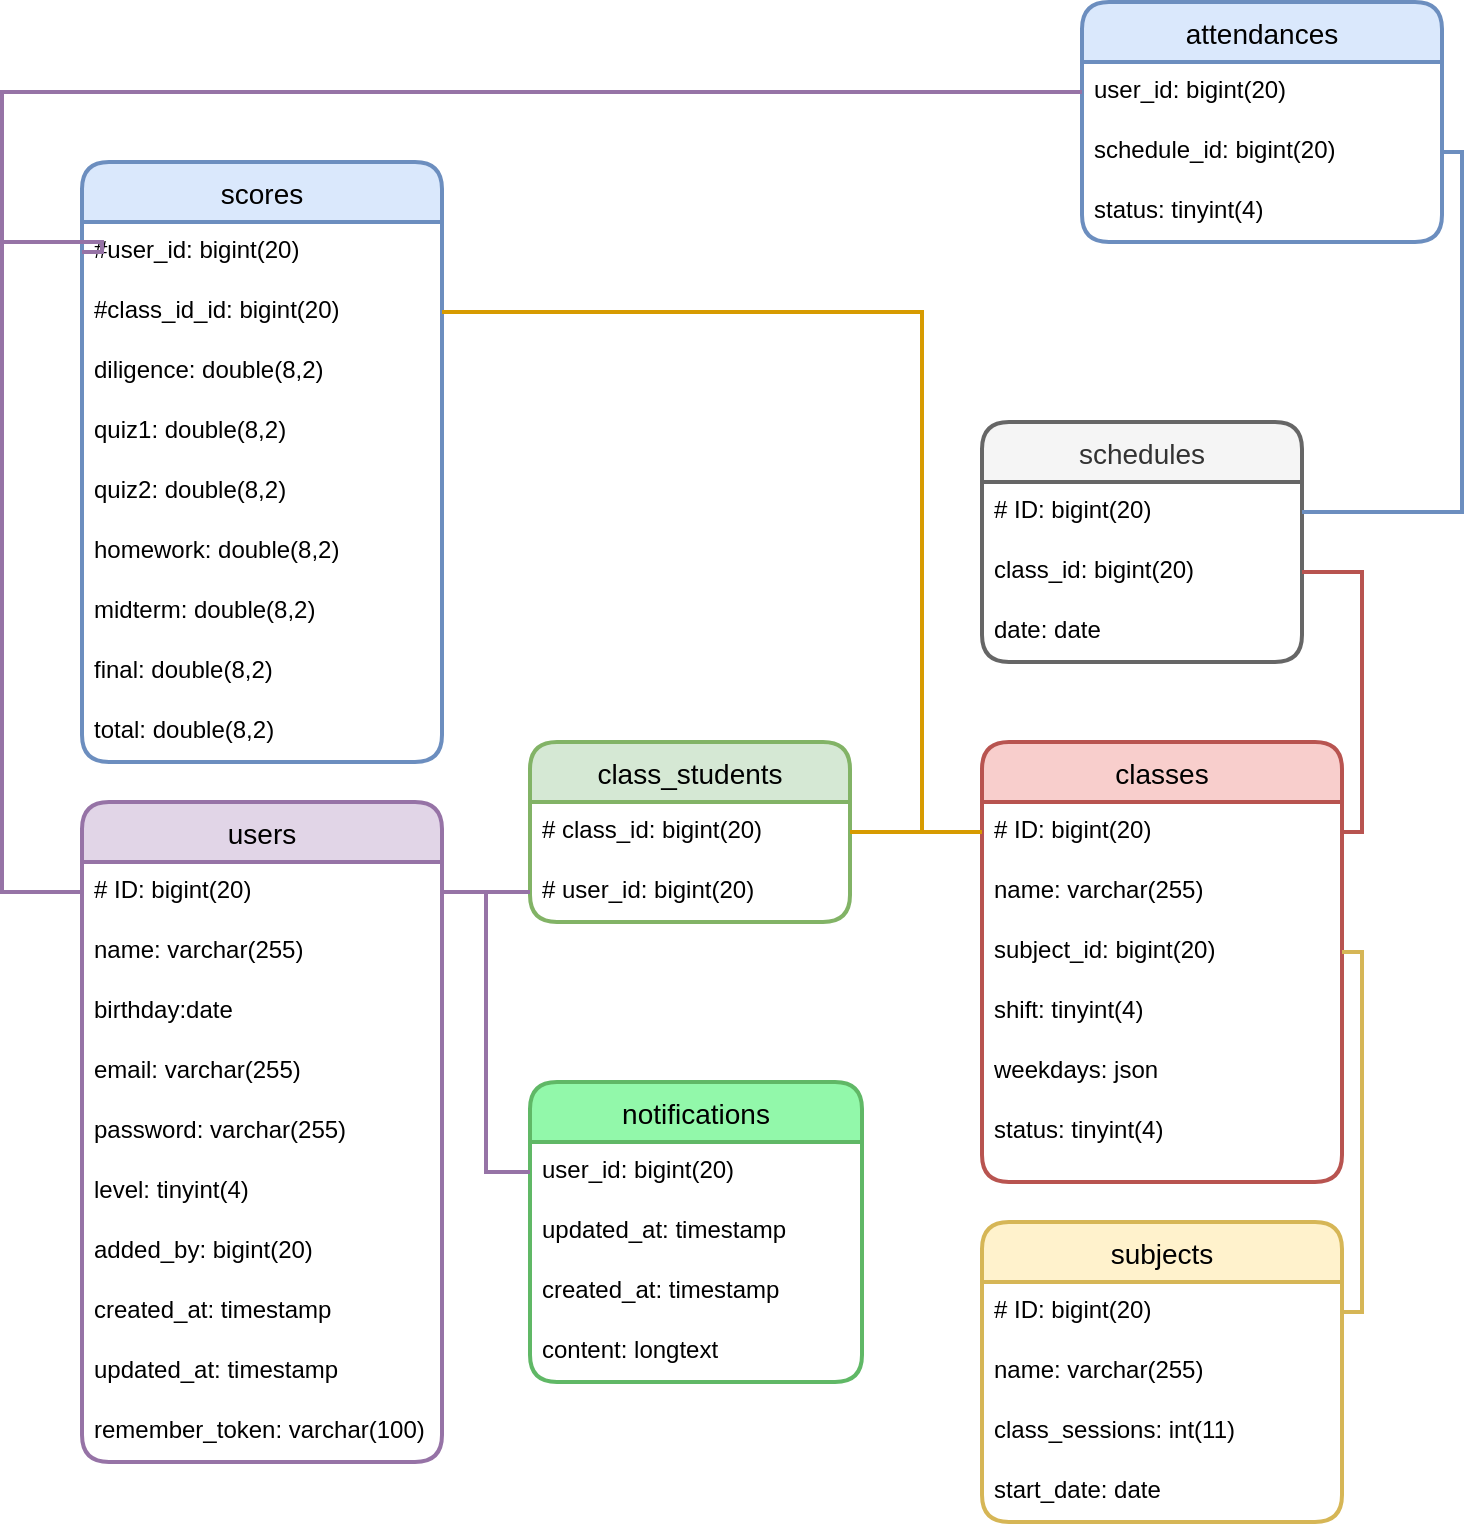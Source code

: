 <mxfile version="20.3.0" type="device"><diagram id="ObsDBhFwj86qnx-AY492" name="Trang-1"><mxGraphModel dx="1342" dy="697" grid="1" gridSize="10" guides="1" tooltips="1" connect="1" arrows="1" fold="1" page="1" pageScale="1" pageWidth="827" pageHeight="1169" math="0" shadow="0"><root><mxCell id="0"/><mxCell id="1" parent="0"/><mxCell id="D96-yJf2n54gVl4ss9pr-44" value="users" style="swimlane;childLayout=stackLayout;horizontal=1;startSize=30;horizontalStack=0;rounded=1;fontSize=14;fontStyle=0;strokeWidth=2;resizeParent=0;resizeLast=1;shadow=0;dashed=0;align=center;fillColor=#e1d5e7;strokeColor=#9673a6;" parent="1" vertex="1"><mxGeometry x="190" y="460" width="180" height="330" as="geometry"/></mxCell><mxCell id="D96-yJf2n54gVl4ss9pr-46" value="# ID: bigint(20)" style="text;strokeColor=none;fillColor=none;spacingLeft=4;spacingRight=4;overflow=hidden;rotatable=0;points=[[0,0.5],[1,0.5]];portConstraint=eastwest;fontSize=12;" parent="D96-yJf2n54gVl4ss9pr-44" vertex="1"><mxGeometry y="30" width="180" height="30" as="geometry"/></mxCell><mxCell id="D96-yJf2n54gVl4ss9pr-13" value="name: varchar(255)" style="text;strokeColor=none;fillColor=none;spacingLeft=4;spacingRight=4;overflow=hidden;rotatable=0;points=[[0,0.5],[1,0.5]];portConstraint=eastwest;fontSize=12;" parent="D96-yJf2n54gVl4ss9pr-44" vertex="1"><mxGeometry y="60" width="180" height="30" as="geometry"/></mxCell><mxCell id="D96-yJf2n54gVl4ss9pr-47" value="birthday:date" style="text;strokeColor=none;fillColor=none;spacingLeft=4;spacingRight=4;overflow=hidden;rotatable=0;points=[[0,0.5],[1,0.5]];portConstraint=eastwest;fontSize=12;" parent="D96-yJf2n54gVl4ss9pr-44" vertex="1"><mxGeometry y="90" width="180" height="30" as="geometry"/></mxCell><mxCell id="D96-yJf2n54gVl4ss9pr-49" value="email: varchar(255)" style="text;strokeColor=none;fillColor=none;spacingLeft=4;spacingRight=4;overflow=hidden;rotatable=0;points=[[0,0.5],[1,0.5]];portConstraint=eastwest;fontSize=12;" parent="D96-yJf2n54gVl4ss9pr-44" vertex="1"><mxGeometry y="120" width="180" height="30" as="geometry"/></mxCell><mxCell id="D96-yJf2n54gVl4ss9pr-50" value="password: varchar(255)" style="text;strokeColor=none;fillColor=none;spacingLeft=4;spacingRight=4;overflow=hidden;rotatable=0;points=[[0,0.5],[1,0.5]];portConstraint=eastwest;fontSize=12;" parent="D96-yJf2n54gVl4ss9pr-44" vertex="1"><mxGeometry y="150" width="180" height="30" as="geometry"/></mxCell><mxCell id="D96-yJf2n54gVl4ss9pr-51" value="level: tinyint(4)" style="text;strokeColor=none;fillColor=none;spacingLeft=4;spacingRight=4;overflow=hidden;rotatable=0;points=[[0,0.5],[1,0.5]];portConstraint=eastwest;fontSize=12;" parent="D96-yJf2n54gVl4ss9pr-44" vertex="1"><mxGeometry y="180" width="180" height="30" as="geometry"/></mxCell><mxCell id="D96-yJf2n54gVl4ss9pr-52" value="added_by: bigint(20)" style="text;strokeColor=none;fillColor=none;spacingLeft=4;spacingRight=4;overflow=hidden;rotatable=0;points=[[0,0.5],[1,0.5]];portConstraint=eastwest;fontSize=12;" parent="D96-yJf2n54gVl4ss9pr-44" vertex="1"><mxGeometry y="210" width="180" height="30" as="geometry"/></mxCell><mxCell id="D96-yJf2n54gVl4ss9pr-54" value="created_at: timestamp" style="text;strokeColor=none;fillColor=none;spacingLeft=4;spacingRight=4;overflow=hidden;rotatable=0;points=[[0,0.5],[1,0.5]];portConstraint=eastwest;fontSize=12;" parent="D96-yJf2n54gVl4ss9pr-44" vertex="1"><mxGeometry y="240" width="180" height="30" as="geometry"/></mxCell><mxCell id="D96-yJf2n54gVl4ss9pr-55" value="updated_at: timestamp" style="text;strokeColor=none;fillColor=none;spacingLeft=4;spacingRight=4;overflow=hidden;rotatable=0;points=[[0,0.5],[1,0.5]];portConstraint=eastwest;fontSize=12;" parent="D96-yJf2n54gVl4ss9pr-44" vertex="1"><mxGeometry y="270" width="180" height="30" as="geometry"/></mxCell><mxCell id="D96-yJf2n54gVl4ss9pr-56" value="remember_token: varchar(100)" style="text;strokeColor=none;fillColor=none;spacingLeft=4;spacingRight=4;overflow=hidden;rotatable=0;points=[[0,0.5],[1,0.5]];portConstraint=eastwest;fontSize=12;" parent="D96-yJf2n54gVl4ss9pr-44" vertex="1"><mxGeometry y="300" width="180" height="30" as="geometry"/></mxCell><mxCell id="D96-yJf2n54gVl4ss9pr-58" value="schedules" style="swimlane;childLayout=stackLayout;horizontal=1;startSize=30;horizontalStack=0;rounded=1;fontSize=14;fontStyle=0;strokeWidth=2;resizeParent=0;resizeLast=1;shadow=0;dashed=0;align=center;fillColor=#f5f5f5;strokeColor=#666666;fontColor=#333333;" parent="1" vertex="1"><mxGeometry x="640" y="270" width="160" height="120" as="geometry"/></mxCell><mxCell id="D96-yJf2n54gVl4ss9pr-59" value="# ID: bigint(20)" style="text;strokeColor=none;fillColor=none;spacingLeft=4;spacingRight=4;overflow=hidden;rotatable=0;points=[[0,0.5],[1,0.5]];portConstraint=eastwest;fontSize=12;" parent="D96-yJf2n54gVl4ss9pr-58" vertex="1"><mxGeometry y="30" width="160" height="30" as="geometry"/></mxCell><mxCell id="D96-yJf2n54gVl4ss9pr-60" value="class_id: bigint(20)" style="text;strokeColor=none;fillColor=none;spacingLeft=4;spacingRight=4;overflow=hidden;rotatable=0;points=[[0,0.5],[1,0.5]];portConstraint=eastwest;fontSize=12;" parent="D96-yJf2n54gVl4ss9pr-58" vertex="1"><mxGeometry y="60" width="160" height="30" as="geometry"/></mxCell><mxCell id="D96-yJf2n54gVl4ss9pr-61" value="date: date" style="text;strokeColor=none;fillColor=none;spacingLeft=4;spacingRight=4;overflow=hidden;rotatable=0;points=[[0,0.5],[1,0.5]];portConstraint=eastwest;fontSize=12;" parent="D96-yJf2n54gVl4ss9pr-58" vertex="1"><mxGeometry y="90" width="160" height="30" as="geometry"/></mxCell><mxCell id="D96-yJf2n54gVl4ss9pr-70" value="classes" style="swimlane;childLayout=stackLayout;horizontal=1;startSize=30;horizontalStack=0;rounded=1;fontSize=14;fontStyle=0;strokeWidth=2;resizeParent=0;resizeLast=1;shadow=0;dashed=0;align=center;fillColor=#f8cecc;strokeColor=#b85450;" parent="1" vertex="1"><mxGeometry x="640" y="430" width="180" height="220" as="geometry"/></mxCell><mxCell id="D96-yJf2n54gVl4ss9pr-71" value="# ID: bigint(20)" style="text;strokeColor=none;fillColor=none;spacingLeft=4;spacingRight=4;overflow=hidden;rotatable=0;points=[[0,0.5],[1,0.5]];portConstraint=eastwest;fontSize=12;" parent="D96-yJf2n54gVl4ss9pr-70" vertex="1"><mxGeometry y="30" width="180" height="30" as="geometry"/></mxCell><mxCell id="D96-yJf2n54gVl4ss9pr-72" value="name: varchar(255)" style="text;strokeColor=none;fillColor=none;spacingLeft=4;spacingRight=4;overflow=hidden;rotatable=0;points=[[0,0.5],[1,0.5]];portConstraint=eastwest;fontSize=12;" parent="D96-yJf2n54gVl4ss9pr-70" vertex="1"><mxGeometry y="60" width="180" height="30" as="geometry"/></mxCell><mxCell id="D96-yJf2n54gVl4ss9pr-75" value="subject_id: bigint(20)" style="text;strokeColor=none;fillColor=none;spacingLeft=4;spacingRight=4;overflow=hidden;rotatable=0;points=[[0,0.5],[1,0.5]];portConstraint=eastwest;fontSize=12;" parent="D96-yJf2n54gVl4ss9pr-70" vertex="1"><mxGeometry y="90" width="180" height="30" as="geometry"/></mxCell><mxCell id="D96-yJf2n54gVl4ss9pr-76" value="shift: tinyint(4)" style="text;strokeColor=none;fillColor=none;spacingLeft=4;spacingRight=4;overflow=hidden;rotatable=0;points=[[0,0.5],[1,0.5]];portConstraint=eastwest;fontSize=12;" parent="D96-yJf2n54gVl4ss9pr-70" vertex="1"><mxGeometry y="120" width="180" height="30" as="geometry"/></mxCell><mxCell id="D96-yJf2n54gVl4ss9pr-80" value="weekdays: json" style="text;strokeColor=none;fillColor=none;spacingLeft=4;spacingRight=4;overflow=hidden;rotatable=0;points=[[0,0.5],[1,0.5]];portConstraint=eastwest;fontSize=12;" parent="D96-yJf2n54gVl4ss9pr-70" vertex="1"><mxGeometry y="150" width="180" height="30" as="geometry"/></mxCell><mxCell id="D96-yJf2n54gVl4ss9pr-81" value="status: tinyint(4)" style="text;strokeColor=none;fillColor=none;spacingLeft=4;spacingRight=4;overflow=hidden;rotatable=0;points=[[0,0.5],[1,0.5]];portConstraint=eastwest;fontSize=12;" parent="D96-yJf2n54gVl4ss9pr-70" vertex="1"><mxGeometry y="180" width="180" height="40" as="geometry"/></mxCell><mxCell id="D96-yJf2n54gVl4ss9pr-82" value="class_students" style="swimlane;childLayout=stackLayout;horizontal=1;startSize=30;horizontalStack=0;rounded=1;fontSize=14;fontStyle=0;strokeWidth=2;resizeParent=0;resizeLast=1;shadow=0;dashed=0;align=center;fillColor=#d5e8d4;strokeColor=#82b366;" parent="1" vertex="1"><mxGeometry x="414" y="430" width="160" height="90" as="geometry"/></mxCell><mxCell id="D96-yJf2n54gVl4ss9pr-83" value="# class_id: bigint(20)" style="text;strokeColor=none;fillColor=none;spacingLeft=4;spacingRight=4;overflow=hidden;rotatable=0;points=[[0,0.5],[1,0.5]];portConstraint=eastwest;fontSize=12;" parent="D96-yJf2n54gVl4ss9pr-82" vertex="1"><mxGeometry y="30" width="160" height="30" as="geometry"/></mxCell><mxCell id="D96-yJf2n54gVl4ss9pr-84" value="# user_id: bigint(20)" style="text;strokeColor=none;fillColor=none;spacingLeft=4;spacingRight=4;overflow=hidden;rotatable=0;points=[[0,0.5],[1,0.5]];portConstraint=eastwest;fontSize=12;" parent="D96-yJf2n54gVl4ss9pr-82" vertex="1"><mxGeometry y="60" width="160" height="30" as="geometry"/></mxCell><mxCell id="D96-yJf2n54gVl4ss9pr-86" value="subjects" style="swimlane;childLayout=stackLayout;horizontal=1;startSize=30;horizontalStack=0;rounded=1;fontSize=14;fontStyle=0;strokeWidth=2;resizeParent=0;resizeLast=1;shadow=0;dashed=0;align=center;fillColor=#fff2cc;strokeColor=#d6b656;" parent="1" vertex="1"><mxGeometry x="640" y="670" width="180" height="150" as="geometry"/></mxCell><mxCell id="D96-yJf2n54gVl4ss9pr-87" value="# ID: bigint(20)" style="text;strokeColor=none;fillColor=none;spacingLeft=4;spacingRight=4;overflow=hidden;rotatable=0;points=[[0,0.5],[1,0.5]];portConstraint=eastwest;fontSize=12;" parent="D96-yJf2n54gVl4ss9pr-86" vertex="1"><mxGeometry y="30" width="180" height="30" as="geometry"/></mxCell><mxCell id="D96-yJf2n54gVl4ss9pr-88" value="name: varchar(255)" style="text;strokeColor=none;fillColor=none;spacingLeft=4;spacingRight=4;overflow=hidden;rotatable=0;points=[[0,0.5],[1,0.5]];portConstraint=eastwest;fontSize=12;" parent="D96-yJf2n54gVl4ss9pr-86" vertex="1"><mxGeometry y="60" width="180" height="30" as="geometry"/></mxCell><mxCell id="D96-yJf2n54gVl4ss9pr-89" value="class_sessions: int(11)" style="text;strokeColor=none;fillColor=none;spacingLeft=4;spacingRight=4;overflow=hidden;rotatable=0;points=[[0,0.5],[1,0.5]];portConstraint=eastwest;fontSize=12;" parent="D96-yJf2n54gVl4ss9pr-86" vertex="1"><mxGeometry y="90" width="180" height="30" as="geometry"/></mxCell><mxCell id="D96-yJf2n54gVl4ss9pr-90" value="start_date: date" style="text;strokeColor=none;fillColor=none;spacingLeft=4;spacingRight=4;overflow=hidden;rotatable=0;points=[[0,0.5],[1,0.5]];portConstraint=eastwest;fontSize=12;" parent="D96-yJf2n54gVl4ss9pr-86" vertex="1"><mxGeometry y="120" width="180" height="30" as="geometry"/></mxCell><mxCell id="D96-yJf2n54gVl4ss9pr-93" value="attendances" style="swimlane;childLayout=stackLayout;horizontal=1;startSize=30;horizontalStack=0;rounded=1;fontSize=14;fontStyle=0;strokeWidth=2;resizeParent=0;resizeLast=1;shadow=0;dashed=0;align=center;fillColor=#dae8fc;strokeColor=#6c8ebf;" parent="1" vertex="1"><mxGeometry x="690" y="60" width="180" height="120" as="geometry"/></mxCell><mxCell id="D96-yJf2n54gVl4ss9pr-94" value="user_id: bigint(20)" style="text;strokeColor=none;fillColor=none;spacingLeft=4;spacingRight=4;overflow=hidden;rotatable=0;points=[[0,0.5],[1,0.5]];portConstraint=eastwest;fontSize=12;" parent="D96-yJf2n54gVl4ss9pr-93" vertex="1"><mxGeometry y="30" width="180" height="30" as="geometry"/></mxCell><mxCell id="D96-yJf2n54gVl4ss9pr-96" value="schedule_id: bigint(20)" style="text;strokeColor=none;fillColor=none;spacingLeft=4;spacingRight=4;overflow=hidden;rotatable=0;points=[[0,0.5],[1,0.5]];portConstraint=eastwest;fontSize=12;" parent="D96-yJf2n54gVl4ss9pr-93" vertex="1"><mxGeometry y="60" width="180" height="30" as="geometry"/></mxCell><mxCell id="D96-yJf2n54gVl4ss9pr-97" value="status: tinyint(4)" style="text;strokeColor=none;fillColor=none;spacingLeft=4;spacingRight=4;overflow=hidden;rotatable=0;points=[[0,0.5],[1,0.5]];portConstraint=eastwest;fontSize=12;" parent="D96-yJf2n54gVl4ss9pr-93" vertex="1"><mxGeometry y="90" width="180" height="30" as="geometry"/></mxCell><mxCell id="D96-yJf2n54gVl4ss9pr-104" value="notifications" style="swimlane;childLayout=stackLayout;horizontal=1;startSize=30;horizontalStack=0;rounded=1;fontSize=14;fontStyle=0;strokeWidth=2;resizeParent=0;resizeLast=1;shadow=0;dashed=0;align=center;fillColor=#92F8AA;strokeColor=#60B866;" parent="1" vertex="1"><mxGeometry x="414" y="600" width="166" height="150" as="geometry"/></mxCell><mxCell id="D96-yJf2n54gVl4ss9pr-105" value="user_id: bigint(20)" style="text;strokeColor=none;fillColor=none;spacingLeft=4;spacingRight=4;overflow=hidden;rotatable=0;points=[[0,0.5],[1,0.5]];portConstraint=eastwest;fontSize=12;" parent="D96-yJf2n54gVl4ss9pr-104" vertex="1"><mxGeometry y="30" width="166" height="30" as="geometry"/></mxCell><mxCell id="D96-yJf2n54gVl4ss9pr-106" value="updated_at: timestamp" style="text;strokeColor=none;fillColor=none;spacingLeft=4;spacingRight=4;overflow=hidden;rotatable=0;points=[[0,0.5],[1,0.5]];portConstraint=eastwest;fontSize=12;" parent="D96-yJf2n54gVl4ss9pr-104" vertex="1"><mxGeometry y="60" width="166" height="30" as="geometry"/></mxCell><mxCell id="D96-yJf2n54gVl4ss9pr-107" value="created_at: timestamp" style="text;strokeColor=none;fillColor=none;spacingLeft=4;spacingRight=4;overflow=hidden;rotatable=0;points=[[0,0.5],[1,0.5]];portConstraint=eastwest;fontSize=12;" parent="D96-yJf2n54gVl4ss9pr-104" vertex="1"><mxGeometry y="90" width="166" height="30" as="geometry"/></mxCell><mxCell id="D96-yJf2n54gVl4ss9pr-108" value="content: longtext" style="text;strokeColor=none;fillColor=none;spacingLeft=4;spacingRight=4;overflow=hidden;rotatable=0;points=[[0,0.5],[1,0.5]];portConstraint=eastwest;fontSize=12;" parent="D96-yJf2n54gVl4ss9pr-104" vertex="1"><mxGeometry y="120" width="166" height="30" as="geometry"/></mxCell><mxCell id="D96-yJf2n54gVl4ss9pr-109" value="" style="endArrow=none;html=1;rounded=0;exitX=1;exitY=0.5;exitDx=0;exitDy=0;entryX=0;entryY=0.5;entryDx=0;entryDy=0;strokeWidth=2;fillColor=#e1d5e7;strokeColor=#9673a6;" parent="1" source="D96-yJf2n54gVl4ss9pr-46" target="D96-yJf2n54gVl4ss9pr-84" edge="1"><mxGeometry relative="1" as="geometry"><mxPoint x="470" y="620" as="sourcePoint"/><mxPoint x="630" y="620" as="targetPoint"/></mxGeometry></mxCell><mxCell id="D96-yJf2n54gVl4ss9pr-111" value="" style="endArrow=none;html=1;rounded=0;strokeWidth=2;exitX=1;exitY=0.5;exitDx=0;exitDy=0;entryX=0;entryY=0.5;entryDx=0;entryDy=0;fillColor=#ffe6cc;strokeColor=#d79b00;" parent="1" source="D96-yJf2n54gVl4ss9pr-83" target="D96-yJf2n54gVl4ss9pr-71" edge="1"><mxGeometry relative="1" as="geometry"><mxPoint x="520" y="640" as="sourcePoint"/><mxPoint x="680" y="640" as="targetPoint"/></mxGeometry></mxCell><mxCell id="D96-yJf2n54gVl4ss9pr-112" value="" style="endArrow=none;html=1;rounded=0;strokeWidth=2;exitX=1;exitY=0.5;exitDx=0;exitDy=0;entryX=1;entryY=0.5;entryDx=0;entryDy=0;edgeStyle=orthogonalEdgeStyle;fillColor=#fff2cc;strokeColor=#d6b656;" parent="1" source="D96-yJf2n54gVl4ss9pr-75" target="D96-yJf2n54gVl4ss9pr-87" edge="1"><mxGeometry relative="1" as="geometry"><mxPoint x="850" y="610" as="sourcePoint"/><mxPoint x="1010" y="610" as="targetPoint"/></mxGeometry></mxCell><mxCell id="D96-yJf2n54gVl4ss9pr-113" value="" style="endArrow=none;html=1;rounded=0;strokeWidth=2;entryX=0;entryY=0.5;entryDx=0;entryDy=0;exitX=0;exitY=0.5;exitDx=0;exitDy=0;edgeStyle=orthogonalEdgeStyle;fillColor=#e1d5e7;strokeColor=#9673a6;" parent="1" source="D96-yJf2n54gVl4ss9pr-46" target="D96-yJf2n54gVl4ss9pr-94" edge="1"><mxGeometry relative="1" as="geometry"><mxPoint x="40" y="340" as="sourcePoint"/><mxPoint x="200" y="340" as="targetPoint"/><Array as="points"><mxPoint x="150" y="505"/><mxPoint x="150" y="105"/></Array></mxGeometry></mxCell><mxCell id="D96-yJf2n54gVl4ss9pr-114" value="" style="endArrow=none;html=1;rounded=0;strokeWidth=2;exitX=1;exitY=0.5;exitDx=0;exitDy=0;entryX=1;entryY=0.5;entryDx=0;entryDy=0;fillColor=#dae8fc;strokeColor=#6c8ebf;edgeStyle=orthogonalEdgeStyle;" parent="1" source="D96-yJf2n54gVl4ss9pr-96" target="D96-yJf2n54gVl4ss9pr-59" edge="1"><mxGeometry relative="1" as="geometry"><mxPoint x="900" y="280" as="sourcePoint"/><mxPoint x="1060" y="280" as="targetPoint"/></mxGeometry></mxCell><mxCell id="D96-yJf2n54gVl4ss9pr-115" value="" style="endArrow=none;html=1;rounded=0;strokeWidth=2;exitX=1;exitY=0.5;exitDx=0;exitDy=0;entryX=1;entryY=0.5;entryDx=0;entryDy=0;edgeStyle=orthogonalEdgeStyle;fillColor=#f8cecc;strokeColor=#b85450;" parent="1" source="D96-yJf2n54gVl4ss9pr-60" target="D96-yJf2n54gVl4ss9pr-71" edge="1"><mxGeometry relative="1" as="geometry"><mxPoint x="910" y="320" as="sourcePoint"/><mxPoint x="1070" y="320" as="targetPoint"/></mxGeometry></mxCell><mxCell id="D96-yJf2n54gVl4ss9pr-116" value="" style="endArrow=none;html=1;rounded=0;strokeWidth=2;exitX=1;exitY=0.5;exitDx=0;exitDy=0;entryX=0;entryY=0.5;entryDx=0;entryDy=0;edgeStyle=orthogonalEdgeStyle;fillColor=#e1d5e7;strokeColor=#9673a6;" parent="1" source="D96-yJf2n54gVl4ss9pr-46" target="D96-yJf2n54gVl4ss9pr-105" edge="1"><mxGeometry relative="1" as="geometry"><mxPoint x="390" y="570" as="sourcePoint"/><mxPoint x="550" y="570" as="targetPoint"/></mxGeometry></mxCell><mxCell id="wVQFtDheP9lOjKRDNmWZ-1" value="scores" style="swimlane;childLayout=stackLayout;horizontal=1;startSize=30;horizontalStack=0;rounded=1;fontSize=14;fontStyle=0;strokeWidth=2;resizeParent=0;resizeLast=1;shadow=0;dashed=0;align=center;fillColor=#dae8fc;strokeColor=#6c8ebf;" vertex="1" parent="1"><mxGeometry x="190" y="140" width="180" height="300" as="geometry"/></mxCell><mxCell id="wVQFtDheP9lOjKRDNmWZ-2" value="#user_id: bigint(20)" style="text;strokeColor=none;fillColor=none;spacingLeft=4;spacingRight=4;overflow=hidden;rotatable=0;points=[[0,0.5],[1,0.5]];portConstraint=eastwest;fontSize=12;" vertex="1" parent="wVQFtDheP9lOjKRDNmWZ-1"><mxGeometry y="30" width="180" height="30" as="geometry"/></mxCell><mxCell id="wVQFtDheP9lOjKRDNmWZ-5" value="#class_id_id: bigint(20)" style="text;strokeColor=none;fillColor=none;spacingLeft=4;spacingRight=4;overflow=hidden;rotatable=0;points=[[0,0.5],[1,0.5]];portConstraint=eastwest;fontSize=12;" vertex="1" parent="wVQFtDheP9lOjKRDNmWZ-1"><mxGeometry y="60" width="180" height="30" as="geometry"/></mxCell><mxCell id="wVQFtDheP9lOjKRDNmWZ-3" value="diligence: double(8,2)" style="text;strokeColor=none;fillColor=none;spacingLeft=4;spacingRight=4;overflow=hidden;rotatable=0;points=[[0,0.5],[1,0.5]];portConstraint=eastwest;fontSize=12;" vertex="1" parent="wVQFtDheP9lOjKRDNmWZ-1"><mxGeometry y="90" width="180" height="30" as="geometry"/></mxCell><mxCell id="wVQFtDheP9lOjKRDNmWZ-11" value="quiz1: double(8,2)" style="text;strokeColor=none;fillColor=none;spacingLeft=4;spacingRight=4;overflow=hidden;rotatable=0;points=[[0,0.5],[1,0.5]];portConstraint=eastwest;fontSize=12;" vertex="1" parent="wVQFtDheP9lOjKRDNmWZ-1"><mxGeometry y="120" width="180" height="30" as="geometry"/></mxCell><mxCell id="wVQFtDheP9lOjKRDNmWZ-6" value="quiz2: double(8,2)" style="text;strokeColor=none;fillColor=none;spacingLeft=4;spacingRight=4;overflow=hidden;rotatable=0;points=[[0,0.5],[1,0.5]];portConstraint=eastwest;fontSize=12;" vertex="1" parent="wVQFtDheP9lOjKRDNmWZ-1"><mxGeometry y="150" width="180" height="30" as="geometry"/></mxCell><mxCell id="wVQFtDheP9lOjKRDNmWZ-7" value="homework: double(8,2)" style="text;strokeColor=none;fillColor=none;spacingLeft=4;spacingRight=4;overflow=hidden;rotatable=0;points=[[0,0.5],[1,0.5]];portConstraint=eastwest;fontSize=12;" vertex="1" parent="wVQFtDheP9lOjKRDNmWZ-1"><mxGeometry y="180" width="180" height="30" as="geometry"/></mxCell><mxCell id="wVQFtDheP9lOjKRDNmWZ-8" value="midterm: double(8,2)" style="text;strokeColor=none;fillColor=none;spacingLeft=4;spacingRight=4;overflow=hidden;rotatable=0;points=[[0,0.5],[1,0.5]];portConstraint=eastwest;fontSize=12;" vertex="1" parent="wVQFtDheP9lOjKRDNmWZ-1"><mxGeometry y="210" width="180" height="30" as="geometry"/></mxCell><mxCell id="wVQFtDheP9lOjKRDNmWZ-9" value="final: double(8,2)" style="text;strokeColor=none;fillColor=none;spacingLeft=4;spacingRight=4;overflow=hidden;rotatable=0;points=[[0,0.5],[1,0.5]];portConstraint=eastwest;fontSize=12;" vertex="1" parent="wVQFtDheP9lOjKRDNmWZ-1"><mxGeometry y="240" width="180" height="30" as="geometry"/></mxCell><mxCell id="wVQFtDheP9lOjKRDNmWZ-10" value="total: double(8,2)" style="text;strokeColor=none;fillColor=none;spacingLeft=4;spacingRight=4;overflow=hidden;rotatable=0;points=[[0,0.5],[1,0.5]];portConstraint=eastwest;fontSize=12;" vertex="1" parent="wVQFtDheP9lOjKRDNmWZ-1"><mxGeometry y="270" width="180" height="30" as="geometry"/></mxCell><mxCell id="wVQFtDheP9lOjKRDNmWZ-12" value="" style="endArrow=none;html=1;rounded=0;strokeWidth=2;entryX=0;entryY=0.5;entryDx=0;entryDy=0;exitX=0;exitY=0.5;exitDx=0;exitDy=0;edgeStyle=orthogonalEdgeStyle;fillColor=#e1d5e7;strokeColor=#9673a6;" edge="1" parent="1" source="D96-yJf2n54gVl4ss9pr-46" target="wVQFtDheP9lOjKRDNmWZ-2"><mxGeometry relative="1" as="geometry"><mxPoint x="200" y="515" as="sourcePoint"/><mxPoint x="700" y="115" as="targetPoint"/><Array as="points"><mxPoint x="150" y="505"/><mxPoint x="150" y="180"/><mxPoint x="200" y="180"/></Array></mxGeometry></mxCell><mxCell id="wVQFtDheP9lOjKRDNmWZ-13" value="" style="endArrow=none;html=1;rounded=0;strokeWidth=2;exitX=1;exitY=0.5;exitDx=0;exitDy=0;fillColor=#ffe6cc;strokeColor=#d79b00;entryX=0;entryY=0.5;entryDx=0;entryDy=0;edgeStyle=orthogonalEdgeStyle;" edge="1" parent="1" source="wVQFtDheP9lOjKRDNmWZ-5" target="D96-yJf2n54gVl4ss9pr-71"><mxGeometry relative="1" as="geometry"><mxPoint x="584" y="485" as="sourcePoint"/><mxPoint x="600" y="450" as="targetPoint"/><Array as="points"><mxPoint x="610" y="215"/><mxPoint x="610" y="475"/></Array></mxGeometry></mxCell></root></mxGraphModel></diagram></mxfile>